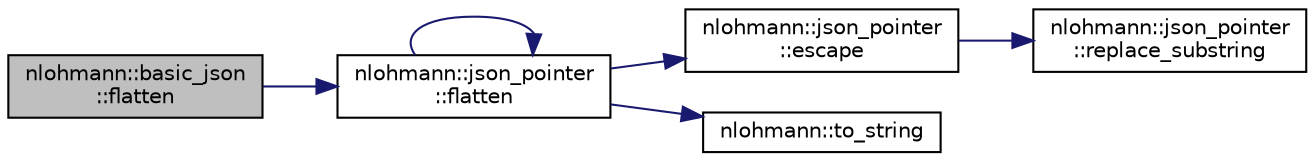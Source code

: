 digraph "nlohmann::basic_json::flatten"
{
 // LATEX_PDF_SIZE
  edge [fontname="Helvetica",fontsize="10",labelfontname="Helvetica",labelfontsize="10"];
  node [fontname="Helvetica",fontsize="10",shape=record];
  rankdir="LR";
  Node1 [label="nlohmann::basic_json\l::flatten",height=0.2,width=0.4,color="black", fillcolor="grey75", style="filled", fontcolor="black",tooltip="return flattened JSON value"];
  Node1 -> Node2 [color="midnightblue",fontsize="10",style="solid",fontname="Helvetica"];
  Node2 [label="nlohmann::json_pointer\l::flatten",height=0.2,width=0.4,color="black", fillcolor="white", style="filled",URL="$classnlohmann_1_1json__pointer.html#ab0d7759d0caa6a0c0187916da28e6ee7",tooltip=" "];
  Node2 -> Node3 [color="midnightblue",fontsize="10",style="solid",fontname="Helvetica"];
  Node3 [label="nlohmann::json_pointer\l::escape",height=0.2,width=0.4,color="black", fillcolor="white", style="filled",URL="$classnlohmann_1_1json__pointer.html#a8abf3577f9a0087f29a233893cdc73ad",tooltip="escape \"~\" to \"~0\" and \"/\" to \"~1\""];
  Node3 -> Node4 [color="midnightblue",fontsize="10",style="solid",fontname="Helvetica"];
  Node4 [label="nlohmann::json_pointer\l::replace_substring",height=0.2,width=0.4,color="black", fillcolor="white", style="filled",URL="$classnlohmann_1_1json__pointer.html#aa7649d30da9fc10b0e20704a27aea2a9",tooltip="replace all occurrences of a substring by another string"];
  Node2 -> Node2 [color="midnightblue",fontsize="10",style="solid",fontname="Helvetica"];
  Node2 -> Node5 [color="midnightblue",fontsize="10",style="solid",fontname="Helvetica"];
  Node5 [label="nlohmann::to_string",height=0.2,width=0.4,color="black", fillcolor="white", style="filled",URL="$namespacenlohmann.html#a6ce645a0b8717757e096a5b5773b7a16",tooltip="user-defined to_string function for JSON values"];
}
